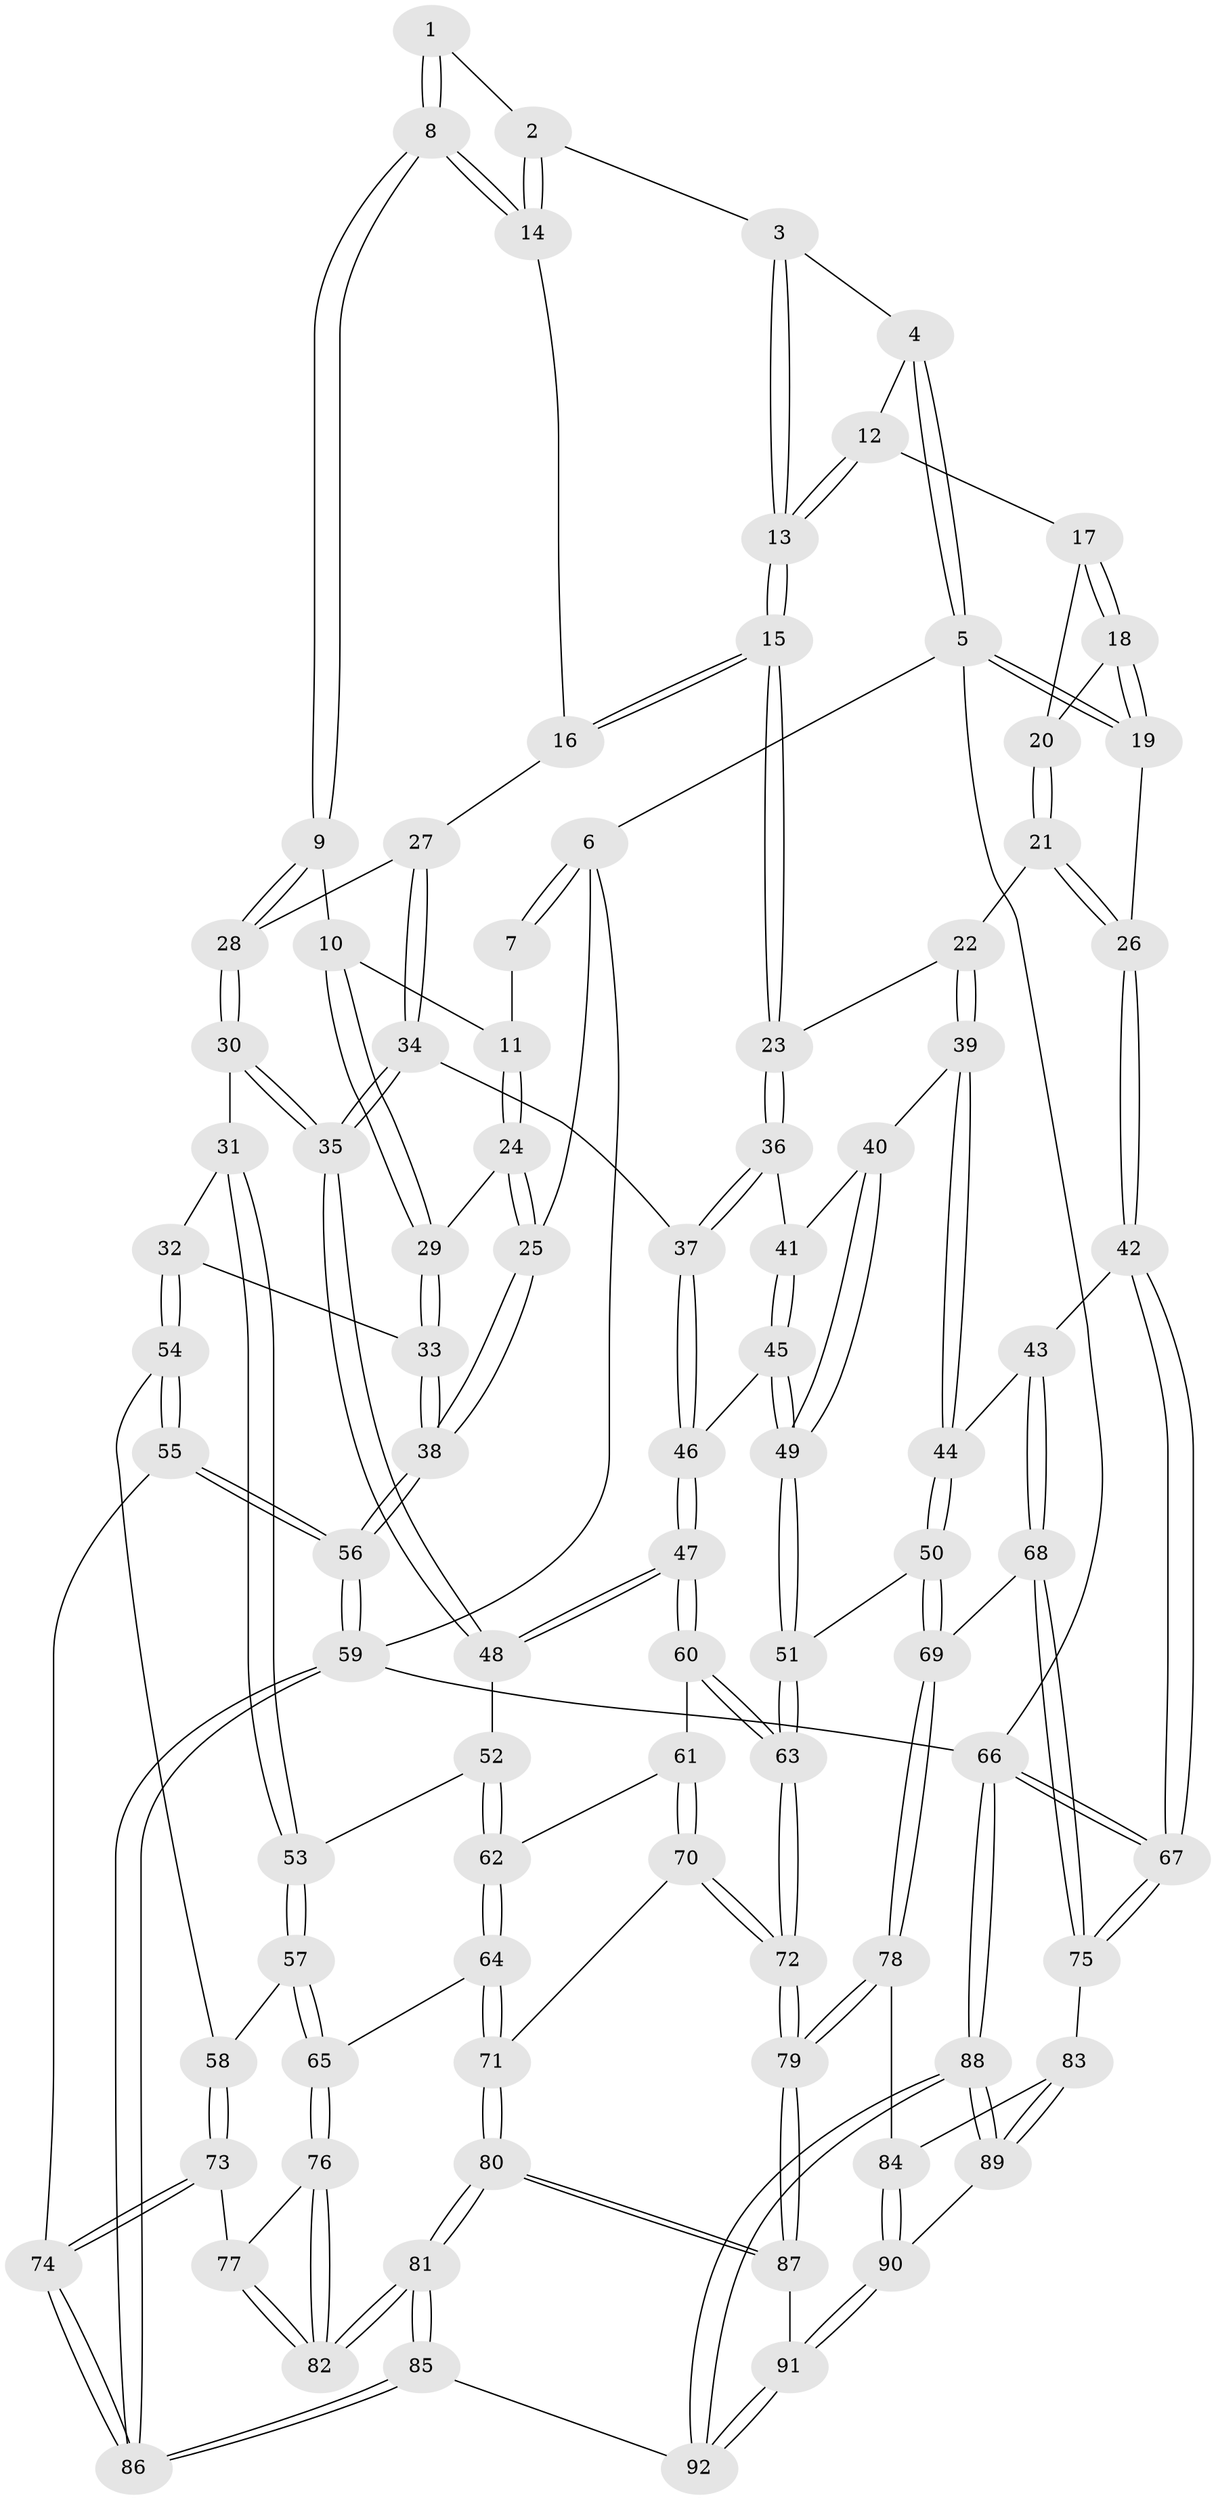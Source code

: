 // Generated by graph-tools (version 1.1) at 2025/38/03/09/25 02:38:29]
// undirected, 92 vertices, 227 edges
graph export_dot {
graph [start="1"]
  node [color=gray90,style=filled];
  1 [pos="+0.22827709355156975+0"];
  2 [pos="+0.5181768095041436+0"];
  3 [pos="+0.5749680628758488+0"];
  4 [pos="+0.7317352815516609+0"];
  5 [pos="+1+0"];
  6 [pos="+0+0"];
  7 [pos="+0.21020950085928963+0"];
  8 [pos="+0.3454840308772093+0.17754596587912255"];
  9 [pos="+0.3433631912159628+0.18676981304409002"];
  10 [pos="+0.2850694622536536+0.18785748369490426"];
  11 [pos="+0.2401022348982118+0.1446730693423909"];
  12 [pos="+0.7726649563545965+0"];
  13 [pos="+0.6568475462690264+0.20979775903433023"];
  14 [pos="+0.49801682772621064+0"];
  15 [pos="+0.653988560047122+0.22538091312507103"];
  16 [pos="+0.5401766391274974+0.1786262320873778"];
  17 [pos="+0.8016045420472564+0"];
  18 [pos="+1+0.0933038175397435"];
  19 [pos="+1+0.125748188636759"];
  20 [pos="+0.835195127581684+0.10580243994635577"];
  21 [pos="+0.8215774602755321+0.26431060164730236"];
  22 [pos="+0.7757627482793747+0.291237523464275"];
  23 [pos="+0.677429752629907+0.25687231253534676"];
  24 [pos="+0+0.10536855629837671"];
  25 [pos="+0+0"];
  26 [pos="+1+0.27677664760177517"];
  27 [pos="+0.4425069559382985+0.22566978310208835"];
  28 [pos="+0.34797758676911716+0.1914042734710126"];
  29 [pos="+0.1409721201061089+0.3187407876002948"];
  30 [pos="+0.31833564581245977+0.38063669592589305"];
  31 [pos="+0.2847342812744722+0.3930763457304499"];
  32 [pos="+0.16615721183366716+0.36436312536030574"];
  33 [pos="+0.14126385679974726+0.3256453135001878"];
  34 [pos="+0.4649328417116119+0.3621460231207294"];
  35 [pos="+0.41267403627862015+0.400712788789977"];
  36 [pos="+0.5576297455917291+0.37392554551942564"];
  37 [pos="+0.5488735816765394+0.37854901451008477"];
  38 [pos="+0+0.46331959437687287"];
  39 [pos="+0.7762253693144895+0.3069431526301961"];
  40 [pos="+0.6929966043723575+0.43422961276062555"];
  41 [pos="+0.6395221520107867+0.4360776763415642"];
  42 [pos="+1+0.3397955342406085"];
  43 [pos="+0.8884309541253264+0.5146636318149737"];
  44 [pos="+0.8484729769263046+0.497979681869064"];
  45 [pos="+0.6192181810801693+0.4878161071626327"];
  46 [pos="+0.5554233440976171+0.49546671024834604"];
  47 [pos="+0.5450292926837039+0.5154280390234453"];
  48 [pos="+0.419788452865348+0.4668006326281328"];
  49 [pos="+0.6910969388459905+0.5178949357788581"];
  50 [pos="+0.7210912397020283+0.5738339595999777"];
  51 [pos="+0.7203039616900561+0.5737257807760305"];
  52 [pos="+0.4139280672026502+0.48093550722149503"];
  53 [pos="+0.29341936585796335+0.518249958476122"];
  54 [pos="+0.13172295290211286+0.5093700846130501"];
  55 [pos="+0+0.5901789420884448"];
  56 [pos="+0+0.580819121499758"];
  57 [pos="+0.2736124245232715+0.5755738337589834"];
  58 [pos="+0.1962882833123749+0.5661265307220589"];
  59 [pos="+0+1"];
  60 [pos="+0.5448644382163478+0.5253273580840754"];
  61 [pos="+0.5133431219725542+0.5754330747395469"];
  62 [pos="+0.416181830298367+0.5693705989783632"];
  63 [pos="+0.6695466836394031+0.6008748458478604"];
  64 [pos="+0.34358231616943224+0.6426951268434813"];
  65 [pos="+0.33058176800980715+0.6402422774744144"];
  66 [pos="+1+1"];
  67 [pos="+1+0.7393253207506889"];
  68 [pos="+0.9133726830589792+0.6012181617142695"];
  69 [pos="+0.7926736347359259+0.6935312238681495"];
  70 [pos="+0.5434075811013412+0.7069439621299108"];
  71 [pos="+0.3846920863380828+0.6851653040915386"];
  72 [pos="+0.5769285160431764+0.7342397248458818"];
  73 [pos="+0.13585016195220673+0.6997192403453141"];
  74 [pos="+0.11208156348985436+0.7154092083255705"];
  75 [pos="+1+0.7093604925981919"];
  76 [pos="+0.2912890676572187+0.6816786076680829"];
  77 [pos="+0.2116760217891069+0.7046377290332558"];
  78 [pos="+0.7911325525963717+0.7602108664225021"];
  79 [pos="+0.5976627840581449+0.7991332143798675"];
  80 [pos="+0.3673354605205856+0.9701973319275451"];
  81 [pos="+0.23613479537034907+1"];
  82 [pos="+0.2536553483425377+0.8807540016425165"];
  83 [pos="+0.9611644503272456+0.7447891220973316"];
  84 [pos="+0.8232586971637261+0.784492838562472"];
  85 [pos="+0.20884950281841785+1"];
  86 [pos="+0.15050225465498984+1"];
  87 [pos="+0.5884723119545455+0.8272523087309029"];
  88 [pos="+1+1"];
  89 [pos="+0.9242817516782439+0.9498083235877912"];
  90 [pos="+0.8333483646023546+0.8517093059991319"];
  91 [pos="+0.7006213903607812+0.9752710073973118"];
  92 [pos="+0.7534700236323515+1"];
  1 -- 2;
  1 -- 8;
  1 -- 8;
  2 -- 3;
  2 -- 14;
  2 -- 14;
  3 -- 4;
  3 -- 13;
  3 -- 13;
  4 -- 5;
  4 -- 5;
  4 -- 12;
  5 -- 6;
  5 -- 19;
  5 -- 19;
  5 -- 66;
  6 -- 7;
  6 -- 7;
  6 -- 25;
  6 -- 59;
  7 -- 11;
  8 -- 9;
  8 -- 9;
  8 -- 14;
  8 -- 14;
  9 -- 10;
  9 -- 28;
  9 -- 28;
  10 -- 11;
  10 -- 29;
  10 -- 29;
  11 -- 24;
  11 -- 24;
  12 -- 13;
  12 -- 13;
  12 -- 17;
  13 -- 15;
  13 -- 15;
  14 -- 16;
  15 -- 16;
  15 -- 16;
  15 -- 23;
  15 -- 23;
  16 -- 27;
  17 -- 18;
  17 -- 18;
  17 -- 20;
  18 -- 19;
  18 -- 19;
  18 -- 20;
  19 -- 26;
  20 -- 21;
  20 -- 21;
  21 -- 22;
  21 -- 26;
  21 -- 26;
  22 -- 23;
  22 -- 39;
  22 -- 39;
  23 -- 36;
  23 -- 36;
  24 -- 25;
  24 -- 25;
  24 -- 29;
  25 -- 38;
  25 -- 38;
  26 -- 42;
  26 -- 42;
  27 -- 28;
  27 -- 34;
  27 -- 34;
  28 -- 30;
  28 -- 30;
  29 -- 33;
  29 -- 33;
  30 -- 31;
  30 -- 35;
  30 -- 35;
  31 -- 32;
  31 -- 53;
  31 -- 53;
  32 -- 33;
  32 -- 54;
  32 -- 54;
  33 -- 38;
  33 -- 38;
  34 -- 35;
  34 -- 35;
  34 -- 37;
  35 -- 48;
  35 -- 48;
  36 -- 37;
  36 -- 37;
  36 -- 41;
  37 -- 46;
  37 -- 46;
  38 -- 56;
  38 -- 56;
  39 -- 40;
  39 -- 44;
  39 -- 44;
  40 -- 41;
  40 -- 49;
  40 -- 49;
  41 -- 45;
  41 -- 45;
  42 -- 43;
  42 -- 67;
  42 -- 67;
  43 -- 44;
  43 -- 68;
  43 -- 68;
  44 -- 50;
  44 -- 50;
  45 -- 46;
  45 -- 49;
  45 -- 49;
  46 -- 47;
  46 -- 47;
  47 -- 48;
  47 -- 48;
  47 -- 60;
  47 -- 60;
  48 -- 52;
  49 -- 51;
  49 -- 51;
  50 -- 51;
  50 -- 69;
  50 -- 69;
  51 -- 63;
  51 -- 63;
  52 -- 53;
  52 -- 62;
  52 -- 62;
  53 -- 57;
  53 -- 57;
  54 -- 55;
  54 -- 55;
  54 -- 58;
  55 -- 56;
  55 -- 56;
  55 -- 74;
  56 -- 59;
  56 -- 59;
  57 -- 58;
  57 -- 65;
  57 -- 65;
  58 -- 73;
  58 -- 73;
  59 -- 86;
  59 -- 86;
  59 -- 66;
  60 -- 61;
  60 -- 63;
  60 -- 63;
  61 -- 62;
  61 -- 70;
  61 -- 70;
  62 -- 64;
  62 -- 64;
  63 -- 72;
  63 -- 72;
  64 -- 65;
  64 -- 71;
  64 -- 71;
  65 -- 76;
  65 -- 76;
  66 -- 67;
  66 -- 67;
  66 -- 88;
  66 -- 88;
  67 -- 75;
  67 -- 75;
  68 -- 69;
  68 -- 75;
  68 -- 75;
  69 -- 78;
  69 -- 78;
  70 -- 71;
  70 -- 72;
  70 -- 72;
  71 -- 80;
  71 -- 80;
  72 -- 79;
  72 -- 79;
  73 -- 74;
  73 -- 74;
  73 -- 77;
  74 -- 86;
  74 -- 86;
  75 -- 83;
  76 -- 77;
  76 -- 82;
  76 -- 82;
  77 -- 82;
  77 -- 82;
  78 -- 79;
  78 -- 79;
  78 -- 84;
  79 -- 87;
  79 -- 87;
  80 -- 81;
  80 -- 81;
  80 -- 87;
  80 -- 87;
  81 -- 82;
  81 -- 82;
  81 -- 85;
  81 -- 85;
  83 -- 84;
  83 -- 89;
  83 -- 89;
  84 -- 90;
  84 -- 90;
  85 -- 86;
  85 -- 86;
  85 -- 92;
  87 -- 91;
  88 -- 89;
  88 -- 89;
  88 -- 92;
  88 -- 92;
  89 -- 90;
  90 -- 91;
  90 -- 91;
  91 -- 92;
  91 -- 92;
}
